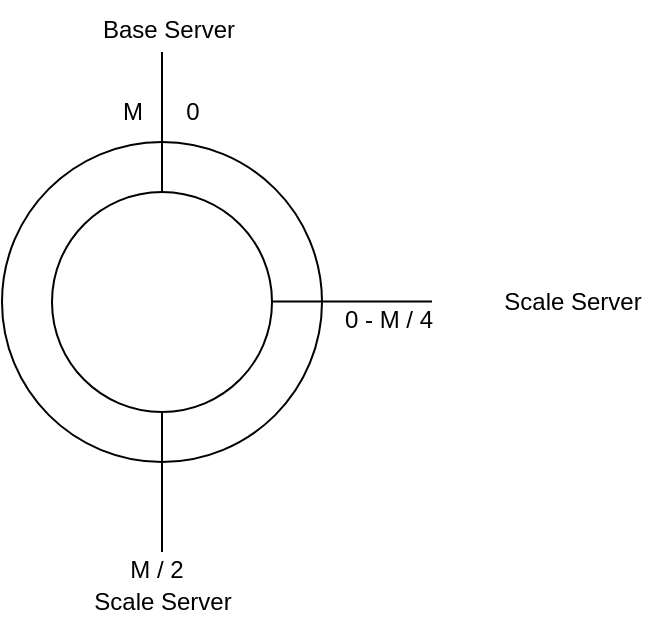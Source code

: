 <mxfile version="20.3.0" type="device"><diagram id="M2rpQ9lHg4LnhwYGkV4D" name="Page-1"><mxGraphModel dx="522" dy="382" grid="1" gridSize="10" guides="1" tooltips="1" connect="1" arrows="1" fold="1" page="1" pageScale="1" pageWidth="1169" pageHeight="827" math="0" shadow="0"><root><mxCell id="0"/><mxCell id="1" parent="0"/><mxCell id="iTA3xMHueuG9BTad3LyX-2" value="" style="verticalLabelPosition=bottom;verticalAlign=top;html=1;shape=mxgraph.basic.donut;dx=25;" parent="1" vertex="1"><mxGeometry x="440" y="200" width="160" height="160" as="geometry"/></mxCell><mxCell id="iTA3xMHueuG9BTad3LyX-4" value="" style="endArrow=none;html=1;rounded=0;" parent="1" edge="1"><mxGeometry width="50" height="50" relative="1" as="geometry"><mxPoint x="520" y="225" as="sourcePoint"/><mxPoint x="520" y="155" as="targetPoint"/></mxGeometry></mxCell><mxCell id="iTA3xMHueuG9BTad3LyX-5" value="0" style="text;html=1;align=center;verticalAlign=middle;resizable=0;points=[];autosize=1;strokeColor=none;fillColor=none;" parent="1" vertex="1"><mxGeometry x="520" y="170" width="30" height="30" as="geometry"/></mxCell><mxCell id="iTA3xMHueuG9BTad3LyX-6" value="M" style="text;html=1;align=center;verticalAlign=middle;resizable=0;points=[];autosize=1;strokeColor=none;fillColor=none;" parent="1" vertex="1"><mxGeometry x="490" y="170" width="30" height="30" as="geometry"/></mxCell><mxCell id="iTA3xMHueuG9BTad3LyX-7" value="" style="endArrow=none;html=1;rounded=0;" parent="1" edge="1"><mxGeometry width="50" height="50" relative="1" as="geometry"><mxPoint x="520" y="405" as="sourcePoint"/><mxPoint x="520" y="335" as="targetPoint"/></mxGeometry></mxCell><mxCell id="iTA3xMHueuG9BTad3LyX-8" value="M / 2" style="text;html=1;align=center;verticalAlign=middle;resizable=0;points=[];autosize=1;strokeColor=none;fillColor=none;" parent="1" vertex="1"><mxGeometry x="492" y="399" width="50" height="30" as="geometry"/></mxCell><mxCell id="iTA3xMHueuG9BTad3LyX-9" value="Base Server" style="text;html=1;align=center;verticalAlign=middle;resizable=0;points=[];autosize=1;strokeColor=none;fillColor=none;" parent="1" vertex="1"><mxGeometry x="478" y="129" width="90" height="30" as="geometry"/></mxCell><mxCell id="iTA3xMHueuG9BTad3LyX-10" value="Scale Server" style="text;html=1;align=center;verticalAlign=middle;resizable=0;points=[];autosize=1;strokeColor=none;fillColor=none;" parent="1" vertex="1"><mxGeometry x="475" y="415" width="90" height="30" as="geometry"/></mxCell><mxCell id="iTA3xMHueuG9BTad3LyX-11" value="" style="endArrow=none;html=1;rounded=0;" parent="1" edge="1"><mxGeometry width="50" height="50" relative="1" as="geometry"><mxPoint x="655" y="279.78" as="sourcePoint"/><mxPoint x="575" y="279.78" as="targetPoint"/></mxGeometry></mxCell><mxCell id="iTA3xMHueuG9BTad3LyX-12" value="Scale Server" style="text;html=1;align=center;verticalAlign=middle;resizable=0;points=[];autosize=1;strokeColor=none;fillColor=none;" parent="1" vertex="1"><mxGeometry x="680" y="265" width="90" height="30" as="geometry"/></mxCell><mxCell id="iTA3xMHueuG9BTad3LyX-13" value="0 - M / 4" style="text;html=1;align=center;verticalAlign=middle;resizable=0;points=[];autosize=1;strokeColor=none;fillColor=none;" parent="1" vertex="1"><mxGeometry x="598" y="274" width="70" height="30" as="geometry"/></mxCell></root></mxGraphModel></diagram></mxfile>